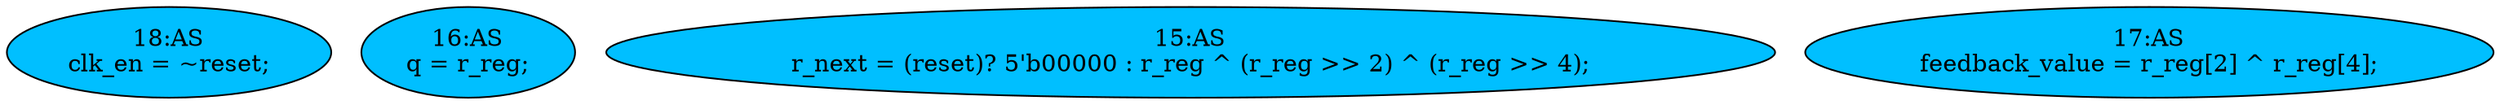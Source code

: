 strict digraph "compose( ,  )" {
	node [label="\N"];
	"18:AS"	[ast="<pyverilog.vparser.ast.Assign object at 0x7f8135a66950>",
		def_var="['clk_en']",
		fillcolor=deepskyblue,
		label="18:AS
clk_en = ~reset;",
		statements="[]",
		style=filled,
		typ=Assign,
		use_var="['reset']"];
	"16:AS"	[ast="<pyverilog.vparser.ast.Assign object at 0x7f81357cebd0>",
		def_var="['q']",
		fillcolor=deepskyblue,
		label="16:AS
q = r_reg;",
		statements="[]",
		style=filled,
		typ=Assign,
		use_var="['r_reg']"];
	"15:AS"	[ast="<pyverilog.vparser.ast.Assign object at 0x7f8135a63d10>",
		def_var="['r_next']",
		fillcolor=deepskyblue,
		label="15:AS
r_next = (reset)? 5'b00000 : r_reg ^ (r_reg >> 2) ^ (r_reg >> 4);",
		statements="[]",
		style=filled,
		typ=Assign,
		use_var="['reset', 'r_reg', 'r_reg', 'r_reg']"];
	"17:AS"	[ast="<pyverilog.vparser.ast.Assign object at 0x7f8135a7dc50>",
		def_var="['feedback_value']",
		fillcolor=deepskyblue,
		label="17:AS
feedback_value = r_reg[2] ^ r_reg[4];",
		statements="[]",
		style=filled,
		typ=Assign,
		use_var="['r_reg', 'r_reg']"];
}

